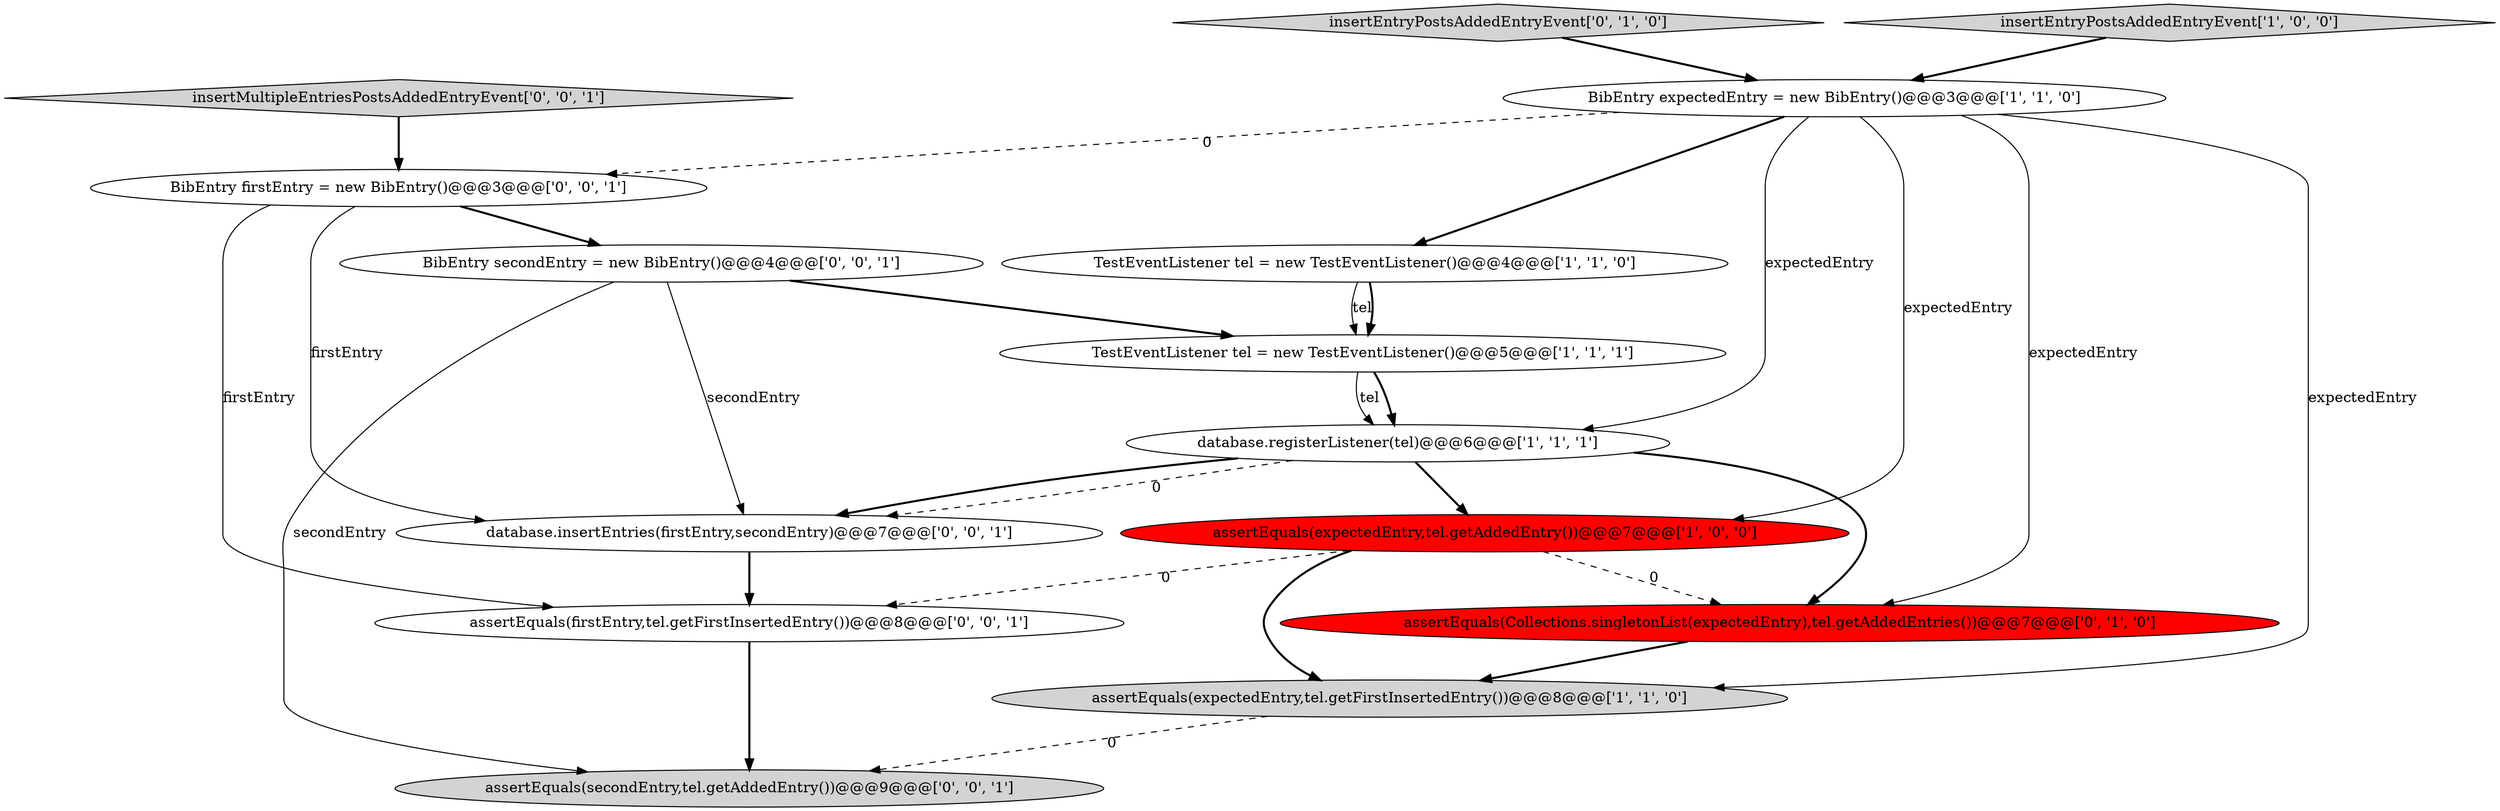 digraph {
14 [style = filled, label = "BibEntry firstEntry = new BibEntry()@@@3@@@['0', '0', '1']", fillcolor = white, shape = ellipse image = "AAA0AAABBB3BBB"];
5 [style = filled, label = "assertEquals(expectedEntry,tel.getAddedEntry())@@@7@@@['1', '0', '0']", fillcolor = red, shape = ellipse image = "AAA1AAABBB1BBB"];
4 [style = filled, label = "TestEventListener tel = new TestEventListener()@@@4@@@['1', '1', '0']", fillcolor = white, shape = ellipse image = "AAA0AAABBB1BBB"];
3 [style = filled, label = "BibEntry expectedEntry = new BibEntry()@@@3@@@['1', '1', '0']", fillcolor = white, shape = ellipse image = "AAA0AAABBB1BBB"];
8 [style = filled, label = "insertEntryPostsAddedEntryEvent['0', '1', '0']", fillcolor = lightgray, shape = diamond image = "AAA0AAABBB2BBB"];
12 [style = filled, label = "insertMultipleEntriesPostsAddedEntryEvent['0', '0', '1']", fillcolor = lightgray, shape = diamond image = "AAA0AAABBB3BBB"];
0 [style = filled, label = "insertEntryPostsAddedEntryEvent['1', '0', '0']", fillcolor = lightgray, shape = diamond image = "AAA0AAABBB1BBB"];
6 [style = filled, label = "database.registerListener(tel)@@@6@@@['1', '1', '1']", fillcolor = white, shape = ellipse image = "AAA0AAABBB1BBB"];
13 [style = filled, label = "assertEquals(firstEntry,tel.getFirstInsertedEntry())@@@8@@@['0', '0', '1']", fillcolor = white, shape = ellipse image = "AAA0AAABBB3BBB"];
2 [style = filled, label = "TestEventListener tel = new TestEventListener()@@@5@@@['1', '1', '1']", fillcolor = white, shape = ellipse image = "AAA0AAABBB1BBB"];
7 [style = filled, label = "assertEquals(Collections.singletonList(expectedEntry),tel.getAddedEntries())@@@7@@@['0', '1', '0']", fillcolor = red, shape = ellipse image = "AAA1AAABBB2BBB"];
11 [style = filled, label = "BibEntry secondEntry = new BibEntry()@@@4@@@['0', '0', '1']", fillcolor = white, shape = ellipse image = "AAA0AAABBB3BBB"];
10 [style = filled, label = "database.insertEntries(firstEntry,secondEntry)@@@7@@@['0', '0', '1']", fillcolor = white, shape = ellipse image = "AAA0AAABBB3BBB"];
9 [style = filled, label = "assertEquals(secondEntry,tel.getAddedEntry())@@@9@@@['0', '0', '1']", fillcolor = lightgray, shape = ellipse image = "AAA0AAABBB3BBB"];
1 [style = filled, label = "assertEquals(expectedEntry,tel.getFirstInsertedEntry())@@@8@@@['1', '1', '0']", fillcolor = lightgray, shape = ellipse image = "AAA0AAABBB1BBB"];
5->13 [style = dashed, label="0"];
0->3 [style = bold, label=""];
7->1 [style = bold, label=""];
11->10 [style = solid, label="secondEntry"];
2->6 [style = bold, label=""];
4->2 [style = solid, label="tel"];
3->7 [style = solid, label="expectedEntry"];
8->3 [style = bold, label=""];
11->9 [style = solid, label="secondEntry"];
1->9 [style = dashed, label="0"];
4->2 [style = bold, label=""];
3->1 [style = solid, label="expectedEntry"];
3->4 [style = bold, label=""];
11->2 [style = bold, label=""];
6->10 [style = dashed, label="0"];
3->5 [style = solid, label="expectedEntry"];
5->1 [style = bold, label=""];
6->5 [style = bold, label=""];
10->13 [style = bold, label=""];
14->10 [style = solid, label="firstEntry"];
14->13 [style = solid, label="firstEntry"];
6->10 [style = bold, label=""];
12->14 [style = bold, label=""];
13->9 [style = bold, label=""];
2->6 [style = solid, label="tel"];
3->6 [style = solid, label="expectedEntry"];
6->7 [style = bold, label=""];
5->7 [style = dashed, label="0"];
3->14 [style = dashed, label="0"];
14->11 [style = bold, label=""];
}
